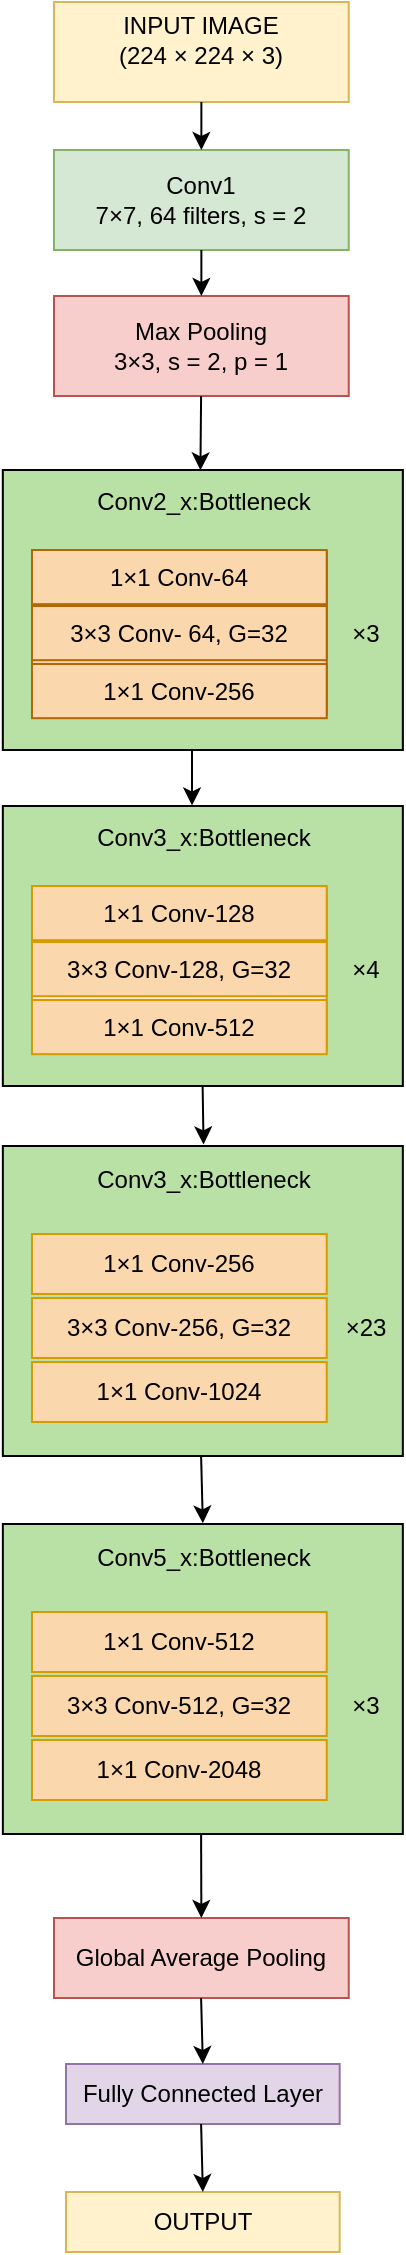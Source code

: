 <mxfile version="26.2.12">
  <diagram name="Page-1" id="EKVSeBjgtW6AXNySFoci">
    <mxGraphModel dx="1457" dy="732" grid="1" gridSize="10" guides="1" tooltips="1" connect="1" arrows="1" fold="1" page="1" pageScale="1" pageWidth="827" pageHeight="1169" math="0" shadow="0">
      <root>
        <mxCell id="0" />
        <mxCell id="1" parent="0" />
        <mxCell id="EK9wkQSuGlHfyWJ5hB9Z-1" value="INPUT IMAGE&lt;div&gt;(224&amp;nbsp;&lt;span style=&quot;background-color: transparent; color: light-dark(rgb(0, 0, 0), rgb(255, 255, 255));&quot;&gt;&lt;font&gt;× 224&amp;nbsp;&lt;/font&gt;&lt;/span&gt;&lt;span style=&quot;background-color: transparent; color: light-dark(rgb(0, 0, 0), rgb(255, 255, 255));&quot;&gt;× 3)&lt;/span&gt;&lt;/div&gt;&lt;p class=&quot;MsoNormal&quot;&gt;&lt;span style=&quot;font-size:18.0pt;line-height:115%&quot;&gt;&lt;/span&gt;&lt;/p&gt;" style="rounded=0;whiteSpace=wrap;html=1;rotation=0;fillColor=#fff2cc;strokeColor=#d6b656;" parent="1" vertex="1">
          <mxGeometry x="351" y="5" width="147.368" height="50" as="geometry" />
        </mxCell>
        <mxCell id="EK9wkQSuGlHfyWJ5hB9Z-4" value="Conv1&lt;div&gt;7&lt;span style=&quot;background-color: transparent; color: light-dark(rgb(0, 0, 0), rgb(255, 255, 255));&quot;&gt;×7,&amp;nbsp;&lt;/span&gt;&lt;span style=&quot;background-color: transparent; color: light-dark(rgb(0, 0, 0), rgb(255, 255, 255));&quot;&gt;64 filters, s = 2&lt;/span&gt;&lt;/div&gt;" style="rounded=0;whiteSpace=wrap;html=1;rotation=0;fillColor=#d5e8d4;strokeColor=#82b366;" parent="1" vertex="1">
          <mxGeometry x="351" y="79" width="147.368" height="50" as="geometry" />
        </mxCell>
        <mxCell id="EK9wkQSuGlHfyWJ5hB9Z-6" value="Max Pooling&lt;div&gt;&lt;span style=&quot;background-color: transparent; color: light-dark(rgb(0, 0, 0), rgb(255, 255, 255));&quot;&gt;3×3, s = 2, p = 1&lt;/span&gt;&lt;/div&gt;" style="rounded=0;whiteSpace=wrap;html=1;rotation=0;fillColor=#f8cecc;strokeColor=#b85450;" parent="1" vertex="1">
          <mxGeometry x="351" y="152" width="147.368" height="50" as="geometry" />
        </mxCell>
        <mxCell id="EK9wkQSuGlHfyWJ5hB9Z-7" value="Fully Connected Layer" style="rounded=0;whiteSpace=wrap;html=1;rotation=0;fillColor=#e1d5e7;strokeColor=#9673a6;" parent="1" vertex="1">
          <mxGeometry x="357" y="1036" width="136.842" height="30" as="geometry" />
        </mxCell>
        <mxCell id="EK9wkQSuGlHfyWJ5hB9Z-8" value="Global Average Pooling" style="rounded=0;whiteSpace=wrap;html=1;rotation=0;fillColor=#f8cecc;strokeColor=#b85450;" parent="1" vertex="1">
          <mxGeometry x="351" y="963" width="147.368" height="40" as="geometry" />
        </mxCell>
        <mxCell id="EK9wkQSuGlHfyWJ5hB9Z-50" value="" style="group;rotation=0;fillColor=#95CD75;strokeColor=#82b366;" parent="1" vertex="1" connectable="0">
          <mxGeometry x="325.421" y="239" width="200" height="140" as="geometry" />
        </mxCell>
        <mxCell id="EK9wkQSuGlHfyWJ5hB9Z-19" value="" style="verticalLabelPosition=bottom;verticalAlign=top;html=1;shape=mxgraph.basic.rect;fillColor2=none;strokeWidth=1;size=20;indent=5;rotation=0;fillColor=#B9E0A5;" parent="EK9wkQSuGlHfyWJ5hB9Z-50" vertex="1">
          <mxGeometry width="200" height="140" as="geometry" />
        </mxCell>
        <mxCell id="EK9wkQSuGlHfyWJ5hB9Z-26" value="Conv2_x:Bottleneck" style="rounded=0;whiteSpace=wrap;html=1;strokeColor=none;rotation=0;fillColor=#B9E0A5;" parent="EK9wkQSuGlHfyWJ5hB9Z-50" vertex="1">
          <mxGeometry x="13.158" y="2" width="173.684" height="27.097" as="geometry" />
        </mxCell>
        <mxCell id="EK9wkQSuGlHfyWJ5hB9Z-27" value="" style="group;rotation=0;fillColor=#fad7ac;strokeColor=#b46504;" parent="EK9wkQSuGlHfyWJ5hB9Z-50" vertex="1" connectable="0">
          <mxGeometry x="14.576" y="41" width="147.368" height="81.29" as="geometry" />
        </mxCell>
        <mxCell id="EK9wkQSuGlHfyWJ5hB9Z-20" value="1×1 Conv-64" style="rounded=0;whiteSpace=wrap;html=1;rotation=0;fillColor=#FAD7AC;strokeColor=#b46504;" parent="EK9wkQSuGlHfyWJ5hB9Z-27" vertex="1">
          <mxGeometry y="-1" width="147.368" height="27.097" as="geometry" />
        </mxCell>
        <mxCell id="EK9wkQSuGlHfyWJ5hB9Z-21" value="3×3 Conv- 64, G=32" style="rounded=0;whiteSpace=wrap;html=1;rotation=0;fillColor=#fad7ac;strokeColor=#b46504;" parent="EK9wkQSuGlHfyWJ5hB9Z-27" vertex="1">
          <mxGeometry y="27" width="147.368" height="27.097" as="geometry" />
        </mxCell>
        <mxCell id="EK9wkQSuGlHfyWJ5hB9Z-22" value="1×1 Conv-256" style="rounded=0;whiteSpace=wrap;html=1;rotation=0;fillColor=#fad7ac;strokeColor=#b46504;" parent="EK9wkQSuGlHfyWJ5hB9Z-27" vertex="1">
          <mxGeometry y="56" width="147.368" height="27.097" as="geometry" />
        </mxCell>
        <mxCell id="EK9wkQSuGlHfyWJ5hB9Z-28" value="×3" style="rounded=0;whiteSpace=wrap;html=1;strokeColor=none;rotation=0;fillColor=#B9E0A5;" parent="EK9wkQSuGlHfyWJ5hB9Z-50" vertex="1">
          <mxGeometry x="170" y="68.1" width="23.52" height="27.1" as="geometry" />
        </mxCell>
        <mxCell id="EK9wkQSuGlHfyWJ5hB9Z-51" value="" style="group;rotation=0;fillColor=#B9E0A5;strokeColor=#B9E0A5;" parent="1" vertex="1" connectable="0">
          <mxGeometry x="325.421" y="407" width="200" height="140" as="geometry" />
        </mxCell>
        <mxCell id="EK9wkQSuGlHfyWJ5hB9Z-29" value="" style="verticalLabelPosition=bottom;verticalAlign=top;html=1;shape=mxgraph.basic.rect;fillColor2=none;strokeWidth=1;size=20;indent=5;rotation=0;fillColor=#B9E0A5;" parent="EK9wkQSuGlHfyWJ5hB9Z-51" vertex="1">
          <mxGeometry width="200" height="140" as="geometry" />
        </mxCell>
        <mxCell id="EK9wkQSuGlHfyWJ5hB9Z-30" value="Conv3_x:Bottleneck" style="rounded=0;whiteSpace=wrap;html=1;strokeColor=none;rotation=0;fillColor=none;" parent="EK9wkQSuGlHfyWJ5hB9Z-51" vertex="1">
          <mxGeometry x="13.158" y="2" width="173.684" height="27.097" as="geometry" />
        </mxCell>
        <mxCell id="EK9wkQSuGlHfyWJ5hB9Z-31" value="" style="group;rotation=0;fillColor=#ffe6cc;strokeColor=#D79B00;" parent="EK9wkQSuGlHfyWJ5hB9Z-51" vertex="1" connectable="0">
          <mxGeometry x="14.576" y="41" width="147.368" height="81.29" as="geometry" />
        </mxCell>
        <mxCell id="EK9wkQSuGlHfyWJ5hB9Z-32" value="1×1 Conv-128" style="rounded=0;whiteSpace=wrap;html=1;rotation=0;fillColor=#FAD7AC;strokeColor=#D79B00;" parent="EK9wkQSuGlHfyWJ5hB9Z-31" vertex="1">
          <mxGeometry y="-1" width="147.368" height="27.097" as="geometry" />
        </mxCell>
        <mxCell id="EK9wkQSuGlHfyWJ5hB9Z-33" value="3×3 Conv-128, G=32" style="rounded=0;whiteSpace=wrap;html=1;rotation=0;fillColor=#FAD7AC;strokeColor=#D79B00;" parent="EK9wkQSuGlHfyWJ5hB9Z-31" vertex="1">
          <mxGeometry y="27" width="147.368" height="27.097" as="geometry" />
        </mxCell>
        <mxCell id="EK9wkQSuGlHfyWJ5hB9Z-34" value="1×1 Conv-512" style="rounded=0;whiteSpace=wrap;html=1;rotation=0;fillColor=#FAD7AC;strokeColor=#D79B00;" parent="EK9wkQSuGlHfyWJ5hB9Z-31" vertex="1">
          <mxGeometry y="56" width="147.368" height="27.097" as="geometry" />
        </mxCell>
        <mxCell id="EK9wkQSuGlHfyWJ5hB9Z-35" value="×4" style="rounded=0;whiteSpace=wrap;html=1;strokeColor=none;rotation=0;fillColor=none;" parent="EK9wkQSuGlHfyWJ5hB9Z-51" vertex="1">
          <mxGeometry x="170" y="68.1" width="23.52" height="27.1" as="geometry" />
        </mxCell>
        <mxCell id="EK9wkQSuGlHfyWJ5hB9Z-54" value="" style="group;rotation=0;" parent="1" vertex="1" connectable="0">
          <mxGeometry x="325.421" y="577" width="200" height="155" as="geometry" />
        </mxCell>
        <mxCell id="EK9wkQSuGlHfyWJ5hB9Z-36" value="" style="verticalLabelPosition=bottom;verticalAlign=top;html=1;shape=mxgraph.basic.rect;fillColor2=none;strokeWidth=1;size=20;indent=5;rotation=0;fillColor=#B9E0A5;" parent="EK9wkQSuGlHfyWJ5hB9Z-54" vertex="1">
          <mxGeometry width="200" height="155" as="geometry" />
        </mxCell>
        <mxCell id="EK9wkQSuGlHfyWJ5hB9Z-37" value="Conv3_x:Bottleneck" style="rounded=0;whiteSpace=wrap;html=1;strokeColor=none;rotation=0;fillColor=none;" parent="EK9wkQSuGlHfyWJ5hB9Z-54" vertex="1">
          <mxGeometry x="13.158" y="2" width="173.684" height="30" as="geometry" />
        </mxCell>
        <mxCell id="EK9wkQSuGlHfyWJ5hB9Z-38" value="" style="group;rotation=0;" parent="EK9wkQSuGlHfyWJ5hB9Z-54" vertex="1" connectable="0">
          <mxGeometry x="14.576" y="46" width="147.368" height="90" as="geometry" />
        </mxCell>
        <mxCell id="EK9wkQSuGlHfyWJ5hB9Z-39" value="1×1 Conv-256" style="rounded=0;whiteSpace=wrap;html=1;rotation=0;fillColor=#FAD7AC;strokeColor=#D79B00;" parent="EK9wkQSuGlHfyWJ5hB9Z-38" vertex="1">
          <mxGeometry y="-2" width="147.368" height="30" as="geometry" />
        </mxCell>
        <mxCell id="EK9wkQSuGlHfyWJ5hB9Z-40" value="3×3 Conv-256, G=32" style="rounded=0;whiteSpace=wrap;html=1;rotation=0;fillColor=#FAD7AC;strokeColor=#D79B00;" parent="EK9wkQSuGlHfyWJ5hB9Z-38" vertex="1">
          <mxGeometry y="30" width="147.368" height="30" as="geometry" />
        </mxCell>
        <mxCell id="EK9wkQSuGlHfyWJ5hB9Z-41" value="1×1 Conv-1024" style="rounded=0;whiteSpace=wrap;html=1;rotation=0;fillColor=#FAD7AC;strokeColor=#D79B00;" parent="EK9wkQSuGlHfyWJ5hB9Z-38" vertex="1">
          <mxGeometry y="62" width="147.368" height="30" as="geometry" />
        </mxCell>
        <mxCell id="EK9wkQSuGlHfyWJ5hB9Z-42" value="×23" style="rounded=0;whiteSpace=wrap;html=1;strokeColor=none;rotation=0;fillColor=none;" parent="EK9wkQSuGlHfyWJ5hB9Z-54" vertex="1">
          <mxGeometry x="170" y="76" width="23.52" height="30" as="geometry" />
        </mxCell>
        <mxCell id="EK9wkQSuGlHfyWJ5hB9Z-55" value="" style="group;rotation=0;" parent="1" vertex="1" connectable="0">
          <mxGeometry x="325.421" y="766" width="200" height="155" as="geometry" />
        </mxCell>
        <mxCell id="EK9wkQSuGlHfyWJ5hB9Z-43" value="" style="verticalLabelPosition=bottom;verticalAlign=top;html=1;shape=mxgraph.basic.rect;fillColor2=none;strokeWidth=1;size=20;indent=5;rotation=0;fillColor=#B9E0A5;" parent="EK9wkQSuGlHfyWJ5hB9Z-55" vertex="1">
          <mxGeometry width="200" height="155" as="geometry" />
        </mxCell>
        <mxCell id="EK9wkQSuGlHfyWJ5hB9Z-44" value="Conv5_x:Bottleneck" style="rounded=0;whiteSpace=wrap;html=1;strokeColor=none;rotation=0;fillColor=none;" parent="EK9wkQSuGlHfyWJ5hB9Z-55" vertex="1">
          <mxGeometry x="13.158" y="2" width="173.684" height="30" as="geometry" />
        </mxCell>
        <mxCell id="EK9wkQSuGlHfyWJ5hB9Z-45" value="" style="group;rotation=0;" parent="EK9wkQSuGlHfyWJ5hB9Z-55" vertex="1" connectable="0">
          <mxGeometry x="14.576" y="46" width="147.368" height="90" as="geometry" />
        </mxCell>
        <mxCell id="EK9wkQSuGlHfyWJ5hB9Z-46" value="1×1 Conv-512" style="rounded=0;whiteSpace=wrap;html=1;rotation=0;fillColor=#FAD7AC;strokeColor=#D79B00;" parent="EK9wkQSuGlHfyWJ5hB9Z-45" vertex="1">
          <mxGeometry y="-2" width="147.368" height="30" as="geometry" />
        </mxCell>
        <mxCell id="EK9wkQSuGlHfyWJ5hB9Z-47" value="3×3 Conv-512, G=32" style="rounded=0;whiteSpace=wrap;html=1;rotation=0;fillColor=#FAD7AC;strokeColor=#D79B00;" parent="EK9wkQSuGlHfyWJ5hB9Z-45" vertex="1">
          <mxGeometry y="30" width="147.368" height="30" as="geometry" />
        </mxCell>
        <mxCell id="EK9wkQSuGlHfyWJ5hB9Z-48" value="1×1 Conv-2048" style="rounded=0;whiteSpace=wrap;html=1;rotation=0;fillColor=#FAD7AC;strokeColor=#D79B00;" parent="EK9wkQSuGlHfyWJ5hB9Z-45" vertex="1">
          <mxGeometry y="62" width="147.368" height="30" as="geometry" />
        </mxCell>
        <mxCell id="EK9wkQSuGlHfyWJ5hB9Z-49" value="×3" style="rounded=0;whiteSpace=wrap;html=1;strokeColor=none;rotation=0;fillColor=none;" parent="EK9wkQSuGlHfyWJ5hB9Z-55" vertex="1">
          <mxGeometry x="170" y="76" width="23.52" height="30" as="geometry" />
        </mxCell>
        <mxCell id="bqzb4NA_VvO655SKx4L2-13" value="OUTPUT" style="rounded=0;whiteSpace=wrap;html=1;rotation=0;fillColor=#fff2cc;strokeColor=#d6b656;" vertex="1" parent="1">
          <mxGeometry x="357" y="1100" width="136.842" height="30" as="geometry" />
        </mxCell>
        <mxCell id="bqzb4NA_VvO655SKx4L2-18" value="" style="endArrow=classic;html=1;rounded=0;exitX=0.5;exitY=1;exitDx=0;exitDy=0;entryX=0.5;entryY=0;entryDx=0;entryDy=0;" edge="1" parent="1" source="EK9wkQSuGlHfyWJ5hB9Z-1" target="EK9wkQSuGlHfyWJ5hB9Z-4">
          <mxGeometry width="50" height="50" relative="1" as="geometry">
            <mxPoint x="400" y="60" as="sourcePoint" />
            <mxPoint x="450" y="10" as="targetPoint" />
          </mxGeometry>
        </mxCell>
        <mxCell id="bqzb4NA_VvO655SKx4L2-19" value="" style="endArrow=classic;html=1;rounded=0;entryX=0.5;entryY=0;entryDx=0;entryDy=0;exitX=0.5;exitY=1;exitDx=0;exitDy=0;" edge="1" parent="1" source="EK9wkQSuGlHfyWJ5hB9Z-4" target="EK9wkQSuGlHfyWJ5hB9Z-6">
          <mxGeometry width="50" height="50" relative="1" as="geometry">
            <mxPoint x="425" y="128" as="sourcePoint" />
            <mxPoint x="424.55" y="152" as="targetPoint" />
          </mxGeometry>
        </mxCell>
        <mxCell id="bqzb4NA_VvO655SKx4L2-20" value="" style="endArrow=classic;html=1;rounded=0;exitX=0.5;exitY=1;exitDx=0;exitDy=0;entryX=0.494;entryY=0.001;entryDx=0;entryDy=0;entryPerimeter=0;" edge="1" parent="1" target="EK9wkQSuGlHfyWJ5hB9Z-19">
          <mxGeometry width="50" height="50" relative="1" as="geometry">
            <mxPoint x="424.55" y="202" as="sourcePoint" />
            <mxPoint x="424.55" y="226" as="targetPoint" />
          </mxGeometry>
        </mxCell>
        <mxCell id="bqzb4NA_VvO655SKx4L2-23" value="" style="endArrow=classic;html=1;rounded=0;exitX=0.5;exitY=1;exitDx=0;exitDy=0;entryX=0.473;entryY=-0.002;entryDx=0;entryDy=0;entryPerimeter=0;" edge="1" parent="1" target="EK9wkQSuGlHfyWJ5hB9Z-29">
          <mxGeometry width="50" height="50" relative="1" as="geometry">
            <mxPoint x="420" y="379" as="sourcePoint" />
            <mxPoint x="420" y="403" as="targetPoint" />
          </mxGeometry>
        </mxCell>
        <mxCell id="bqzb4NA_VvO655SKx4L2-26" value="" style="endArrow=classic;html=1;rounded=0;exitX=0.5;exitY=1;exitDx=0;exitDy=0;entryX=0.502;entryY=-0.093;entryDx=0;entryDy=0;entryPerimeter=0;" edge="1" parent="1" target="EK9wkQSuGlHfyWJ5hB9Z-37">
          <mxGeometry width="50" height="50" relative="1" as="geometry">
            <mxPoint x="425.31" y="547" as="sourcePoint" />
            <mxPoint x="425.31" y="571" as="targetPoint" />
          </mxGeometry>
        </mxCell>
        <mxCell id="bqzb4NA_VvO655SKx4L2-27" value="" style="endArrow=classic;html=1;rounded=0;exitX=0.5;exitY=1;exitDx=0;exitDy=0;entryX=0.5;entryY=-0.002;entryDx=0;entryDy=0;entryPerimeter=0;" edge="1" parent="1" target="EK9wkQSuGlHfyWJ5hB9Z-43">
          <mxGeometry width="50" height="50" relative="1" as="geometry">
            <mxPoint x="424.55" y="732" as="sourcePoint" />
            <mxPoint x="424.55" y="756" as="targetPoint" />
          </mxGeometry>
        </mxCell>
        <mxCell id="bqzb4NA_VvO655SKx4L2-28" value="" style="endArrow=classic;html=1;rounded=0;exitX=0.5;exitY=1;exitDx=0;exitDy=0;entryX=0.5;entryY=0;entryDx=0;entryDy=0;" edge="1" parent="1" target="EK9wkQSuGlHfyWJ5hB9Z-8">
          <mxGeometry width="50" height="50" relative="1" as="geometry">
            <mxPoint x="424.55" y="921" as="sourcePoint" />
            <mxPoint x="424.55" y="945" as="targetPoint" />
          </mxGeometry>
        </mxCell>
        <mxCell id="bqzb4NA_VvO655SKx4L2-29" value="" style="endArrow=classic;html=1;rounded=0;exitX=0.5;exitY=1;exitDx=0;exitDy=0;entryX=0.5;entryY=0;entryDx=0;entryDy=0;" edge="1" parent="1" target="EK9wkQSuGlHfyWJ5hB9Z-7">
          <mxGeometry width="50" height="50" relative="1" as="geometry">
            <mxPoint x="424.55" y="1003" as="sourcePoint" />
            <mxPoint x="424.55" y="1027" as="targetPoint" />
          </mxGeometry>
        </mxCell>
        <mxCell id="bqzb4NA_VvO655SKx4L2-30" value="" style="endArrow=classic;html=1;rounded=0;exitX=0.5;exitY=1;exitDx=0;exitDy=0;entryX=0.5;entryY=0;entryDx=0;entryDy=0;" edge="1" parent="1" target="bqzb4NA_VvO655SKx4L2-13">
          <mxGeometry width="50" height="50" relative="1" as="geometry">
            <mxPoint x="424.55" y="1066" as="sourcePoint" />
            <mxPoint x="424.55" y="1090" as="targetPoint" />
          </mxGeometry>
        </mxCell>
      </root>
    </mxGraphModel>
  </diagram>
</mxfile>
